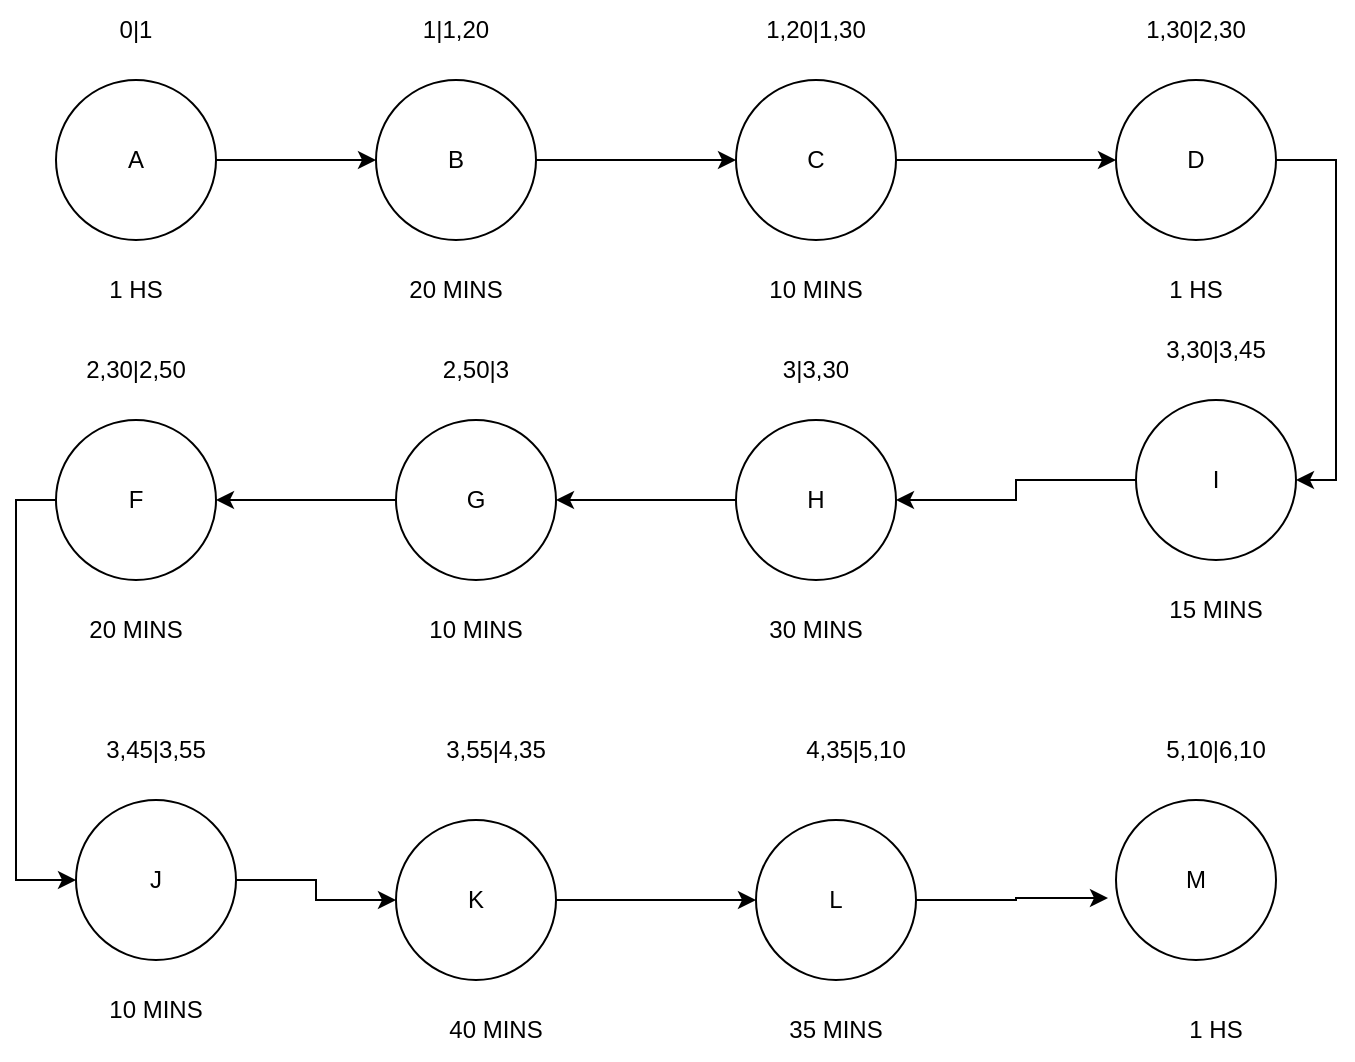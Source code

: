 <mxfile version="20.5.3" type="device"><diagram id="NaQsr-WjxyG0zhCBDdVj" name="Página-1"><mxGraphModel dx="1422" dy="729" grid="1" gridSize="10" guides="1" tooltips="1" connect="1" arrows="1" fold="1" page="1" pageScale="1" pageWidth="850" pageHeight="1100" math="0" shadow="0"><root><mxCell id="0"/><mxCell id="1" parent="0"/><mxCell id="Swcuh4k1A_MMPwbW0Td8-1" value="A" style="ellipse;whiteSpace=wrap;html=1;aspect=fixed;" vertex="1" parent="1"><mxGeometry x="160" y="110" width="80" height="80" as="geometry"/></mxCell><mxCell id="Swcuh4k1A_MMPwbW0Td8-2" value="0|1" style="text;html=1;strokeColor=none;fillColor=none;align=center;verticalAlign=middle;whiteSpace=wrap;rounded=0;" vertex="1" parent="1"><mxGeometry x="170" y="70" width="60" height="30" as="geometry"/></mxCell><mxCell id="Swcuh4k1A_MMPwbW0Td8-40" style="edgeStyle=orthogonalEdgeStyle;rounded=0;orthogonalLoop=1;jettySize=auto;html=1;entryX=0;entryY=0.5;entryDx=0;entryDy=0;" edge="1" parent="1" source="Swcuh4k1A_MMPwbW0Td8-3" target="Swcuh4k1A_MMPwbW0Td8-4"><mxGeometry relative="1" as="geometry"/></mxCell><mxCell id="Swcuh4k1A_MMPwbW0Td8-3" value="B" style="ellipse;whiteSpace=wrap;html=1;aspect=fixed;" vertex="1" parent="1"><mxGeometry x="320" y="110" width="80" height="80" as="geometry"/></mxCell><mxCell id="Swcuh4k1A_MMPwbW0Td8-41" style="edgeStyle=orthogonalEdgeStyle;rounded=0;orthogonalLoop=1;jettySize=auto;html=1;" edge="1" parent="1" source="Swcuh4k1A_MMPwbW0Td8-4" target="Swcuh4k1A_MMPwbW0Td8-5"><mxGeometry relative="1" as="geometry"/></mxCell><mxCell id="Swcuh4k1A_MMPwbW0Td8-4" value="C" style="ellipse;whiteSpace=wrap;html=1;aspect=fixed;" vertex="1" parent="1"><mxGeometry x="500" y="110" width="80" height="80" as="geometry"/></mxCell><mxCell id="Swcuh4k1A_MMPwbW0Td8-42" style="edgeStyle=orthogonalEdgeStyle;rounded=0;orthogonalLoop=1;jettySize=auto;html=1;entryX=1;entryY=0.5;entryDx=0;entryDy=0;" edge="1" parent="1" source="Swcuh4k1A_MMPwbW0Td8-5" target="Swcuh4k1A_MMPwbW0Td8-6"><mxGeometry relative="1" as="geometry"><Array as="points"><mxPoint x="800" y="150"/><mxPoint x="800" y="310"/></Array></mxGeometry></mxCell><mxCell id="Swcuh4k1A_MMPwbW0Td8-5" value="D" style="ellipse;whiteSpace=wrap;html=1;aspect=fixed;" vertex="1" parent="1"><mxGeometry x="690" y="110" width="80" height="80" as="geometry"/></mxCell><mxCell id="Swcuh4k1A_MMPwbW0Td8-43" style="edgeStyle=orthogonalEdgeStyle;rounded=0;orthogonalLoop=1;jettySize=auto;html=1;exitX=0;exitY=0.5;exitDx=0;exitDy=0;entryX=1;entryY=0.5;entryDx=0;entryDy=0;" edge="1" parent="1" source="Swcuh4k1A_MMPwbW0Td8-6" target="Swcuh4k1A_MMPwbW0Td8-7"><mxGeometry relative="1" as="geometry"/></mxCell><mxCell id="Swcuh4k1A_MMPwbW0Td8-6" value="I" style="ellipse;whiteSpace=wrap;html=1;aspect=fixed;" vertex="1" parent="1"><mxGeometry x="700" y="270" width="80" height="80" as="geometry"/></mxCell><mxCell id="Swcuh4k1A_MMPwbW0Td8-44" style="edgeStyle=orthogonalEdgeStyle;rounded=0;orthogonalLoop=1;jettySize=auto;html=1;exitX=0;exitY=0.5;exitDx=0;exitDy=0;entryX=1;entryY=0.5;entryDx=0;entryDy=0;" edge="1" parent="1" source="Swcuh4k1A_MMPwbW0Td8-7" target="Swcuh4k1A_MMPwbW0Td8-8"><mxGeometry relative="1" as="geometry"/></mxCell><mxCell id="Swcuh4k1A_MMPwbW0Td8-7" value="H" style="ellipse;whiteSpace=wrap;html=1;aspect=fixed;" vertex="1" parent="1"><mxGeometry x="500" y="280" width="80" height="80" as="geometry"/></mxCell><mxCell id="Swcuh4k1A_MMPwbW0Td8-45" style="edgeStyle=orthogonalEdgeStyle;rounded=0;orthogonalLoop=1;jettySize=auto;html=1;exitX=0;exitY=0.5;exitDx=0;exitDy=0;entryX=1;entryY=0.5;entryDx=0;entryDy=0;" edge="1" parent="1" source="Swcuh4k1A_MMPwbW0Td8-8" target="Swcuh4k1A_MMPwbW0Td8-9"><mxGeometry relative="1" as="geometry"/></mxCell><mxCell id="Swcuh4k1A_MMPwbW0Td8-8" value="G" style="ellipse;whiteSpace=wrap;html=1;aspect=fixed;" vertex="1" parent="1"><mxGeometry x="330" y="280" width="80" height="80" as="geometry"/></mxCell><mxCell id="Swcuh4k1A_MMPwbW0Td8-46" style="edgeStyle=orthogonalEdgeStyle;rounded=0;orthogonalLoop=1;jettySize=auto;html=1;exitX=0;exitY=0.5;exitDx=0;exitDy=0;entryX=0;entryY=0.5;entryDx=0;entryDy=0;" edge="1" parent="1" source="Swcuh4k1A_MMPwbW0Td8-9" target="Swcuh4k1A_MMPwbW0Td8-10"><mxGeometry relative="1" as="geometry"/></mxCell><mxCell id="Swcuh4k1A_MMPwbW0Td8-9" value="F" style="ellipse;whiteSpace=wrap;html=1;aspect=fixed;" vertex="1" parent="1"><mxGeometry x="160" y="280" width="80" height="80" as="geometry"/></mxCell><mxCell id="Swcuh4k1A_MMPwbW0Td8-47" style="edgeStyle=orthogonalEdgeStyle;rounded=0;orthogonalLoop=1;jettySize=auto;html=1;exitX=1;exitY=0.5;exitDx=0;exitDy=0;" edge="1" parent="1" source="Swcuh4k1A_MMPwbW0Td8-10" target="Swcuh4k1A_MMPwbW0Td8-11"><mxGeometry relative="1" as="geometry"/></mxCell><mxCell id="Swcuh4k1A_MMPwbW0Td8-10" value="J" style="ellipse;whiteSpace=wrap;html=1;aspect=fixed;" vertex="1" parent="1"><mxGeometry x="170" y="470" width="80" height="80" as="geometry"/></mxCell><mxCell id="Swcuh4k1A_MMPwbW0Td8-48" style="edgeStyle=orthogonalEdgeStyle;rounded=0;orthogonalLoop=1;jettySize=auto;html=1;exitX=1;exitY=0.5;exitDx=0;exitDy=0;entryX=0;entryY=0.5;entryDx=0;entryDy=0;" edge="1" parent="1" source="Swcuh4k1A_MMPwbW0Td8-11" target="Swcuh4k1A_MMPwbW0Td8-12"><mxGeometry relative="1" as="geometry"/></mxCell><mxCell id="Swcuh4k1A_MMPwbW0Td8-11" value="K" style="ellipse;whiteSpace=wrap;html=1;aspect=fixed;" vertex="1" parent="1"><mxGeometry x="330" y="480" width="80" height="80" as="geometry"/></mxCell><mxCell id="Swcuh4k1A_MMPwbW0Td8-49" style="edgeStyle=orthogonalEdgeStyle;rounded=0;orthogonalLoop=1;jettySize=auto;html=1;exitX=1;exitY=0.5;exitDx=0;exitDy=0;entryX=-0.05;entryY=0.613;entryDx=0;entryDy=0;entryPerimeter=0;" edge="1" parent="1" source="Swcuh4k1A_MMPwbW0Td8-12" target="Swcuh4k1A_MMPwbW0Td8-13"><mxGeometry relative="1" as="geometry"/></mxCell><mxCell id="Swcuh4k1A_MMPwbW0Td8-12" value="L" style="ellipse;whiteSpace=wrap;html=1;aspect=fixed;" vertex="1" parent="1"><mxGeometry x="510" y="480" width="80" height="80" as="geometry"/></mxCell><mxCell id="Swcuh4k1A_MMPwbW0Td8-13" value="M" style="ellipse;whiteSpace=wrap;html=1;aspect=fixed;" vertex="1" parent="1"><mxGeometry x="690" y="470" width="80" height="80" as="geometry"/></mxCell><mxCell id="Swcuh4k1A_MMPwbW0Td8-14" value="1|1,20" style="text;html=1;strokeColor=none;fillColor=none;align=center;verticalAlign=middle;whiteSpace=wrap;rounded=0;" vertex="1" parent="1"><mxGeometry x="330" y="70" width="60" height="30" as="geometry"/></mxCell><mxCell id="Swcuh4k1A_MMPwbW0Td8-15" value="1,20|1,30" style="text;html=1;strokeColor=none;fillColor=none;align=center;verticalAlign=middle;whiteSpace=wrap;rounded=0;" vertex="1" parent="1"><mxGeometry x="510" y="70" width="60" height="30" as="geometry"/></mxCell><mxCell id="Swcuh4k1A_MMPwbW0Td8-16" value="1,30|2,30" style="text;html=1;strokeColor=none;fillColor=none;align=center;verticalAlign=middle;whiteSpace=wrap;rounded=0;" vertex="1" parent="1"><mxGeometry x="700" y="70" width="60" height="30" as="geometry"/></mxCell><mxCell id="Swcuh4k1A_MMPwbW0Td8-17" value="2,30|2,50" style="text;html=1;strokeColor=none;fillColor=none;align=center;verticalAlign=middle;whiteSpace=wrap;rounded=0;" vertex="1" parent="1"><mxGeometry x="170" y="240" width="60" height="30" as="geometry"/></mxCell><mxCell id="Swcuh4k1A_MMPwbW0Td8-19" value="2,50|3" style="text;html=1;strokeColor=none;fillColor=none;align=center;verticalAlign=middle;whiteSpace=wrap;rounded=0;" vertex="1" parent="1"><mxGeometry x="340" y="240" width="60" height="30" as="geometry"/></mxCell><mxCell id="Swcuh4k1A_MMPwbW0Td8-20" value="3|3,30" style="text;html=1;strokeColor=none;fillColor=none;align=center;verticalAlign=middle;whiteSpace=wrap;rounded=0;" vertex="1" parent="1"><mxGeometry x="510" y="240" width="60" height="30" as="geometry"/></mxCell><mxCell id="Swcuh4k1A_MMPwbW0Td8-21" value="3,30|3,45" style="text;html=1;strokeColor=none;fillColor=none;align=center;verticalAlign=middle;whiteSpace=wrap;rounded=0;" vertex="1" parent="1"><mxGeometry x="710" y="230" width="60" height="30" as="geometry"/></mxCell><mxCell id="Swcuh4k1A_MMPwbW0Td8-22" value="3,45|3,55" style="text;html=1;strokeColor=none;fillColor=none;align=center;verticalAlign=middle;whiteSpace=wrap;rounded=0;" vertex="1" parent="1"><mxGeometry x="180" y="430" width="60" height="30" as="geometry"/></mxCell><mxCell id="Swcuh4k1A_MMPwbW0Td8-23" value="3,55|4,35" style="text;html=1;strokeColor=none;fillColor=none;align=center;verticalAlign=middle;whiteSpace=wrap;rounded=0;" vertex="1" parent="1"><mxGeometry x="350" y="430" width="60" height="30" as="geometry"/></mxCell><mxCell id="Swcuh4k1A_MMPwbW0Td8-24" value="4,35|5,10" style="text;html=1;strokeColor=none;fillColor=none;align=center;verticalAlign=middle;whiteSpace=wrap;rounded=0;" vertex="1" parent="1"><mxGeometry x="530" y="430" width="60" height="30" as="geometry"/></mxCell><mxCell id="Swcuh4k1A_MMPwbW0Td8-25" value="5,10|6,10" style="text;html=1;strokeColor=none;fillColor=none;align=center;verticalAlign=middle;whiteSpace=wrap;rounded=0;" vertex="1" parent="1"><mxGeometry x="710" y="430" width="60" height="30" as="geometry"/></mxCell><mxCell id="Swcuh4k1A_MMPwbW0Td8-26" value="1 HS" style="text;html=1;strokeColor=none;fillColor=none;align=center;verticalAlign=middle;whiteSpace=wrap;rounded=0;" vertex="1" parent="1"><mxGeometry x="710" y="570" width="60" height="30" as="geometry"/></mxCell><mxCell id="Swcuh4k1A_MMPwbW0Td8-27" value="35 MINS" style="text;html=1;strokeColor=none;fillColor=none;align=center;verticalAlign=middle;whiteSpace=wrap;rounded=0;" vertex="1" parent="1"><mxGeometry x="520" y="570" width="60" height="30" as="geometry"/></mxCell><mxCell id="Swcuh4k1A_MMPwbW0Td8-28" value="40 MINS" style="text;html=1;strokeColor=none;fillColor=none;align=center;verticalAlign=middle;whiteSpace=wrap;rounded=0;" vertex="1" parent="1"><mxGeometry x="350" y="570" width="60" height="30" as="geometry"/></mxCell><mxCell id="Swcuh4k1A_MMPwbW0Td8-29" value="10 MINS" style="text;html=1;strokeColor=none;fillColor=none;align=center;verticalAlign=middle;whiteSpace=wrap;rounded=0;" vertex="1" parent="1"><mxGeometry x="180" y="560" width="60" height="30" as="geometry"/></mxCell><mxCell id="Swcuh4k1A_MMPwbW0Td8-30" value="15 MINS" style="text;html=1;strokeColor=none;fillColor=none;align=center;verticalAlign=middle;whiteSpace=wrap;rounded=0;" vertex="1" parent="1"><mxGeometry x="710" y="360" width="60" height="30" as="geometry"/></mxCell><mxCell id="Swcuh4k1A_MMPwbW0Td8-31" value="30 MINS" style="text;html=1;strokeColor=none;fillColor=none;align=center;verticalAlign=middle;whiteSpace=wrap;rounded=0;" vertex="1" parent="1"><mxGeometry x="510" y="370" width="60" height="30" as="geometry"/></mxCell><mxCell id="Swcuh4k1A_MMPwbW0Td8-32" value="10 MINS" style="text;html=1;strokeColor=none;fillColor=none;align=center;verticalAlign=middle;whiteSpace=wrap;rounded=0;" vertex="1" parent="1"><mxGeometry x="340" y="370" width="60" height="30" as="geometry"/></mxCell><mxCell id="Swcuh4k1A_MMPwbW0Td8-33" value="20 MINS" style="text;html=1;strokeColor=none;fillColor=none;align=center;verticalAlign=middle;whiteSpace=wrap;rounded=0;" vertex="1" parent="1"><mxGeometry x="170" y="370" width="60" height="30" as="geometry"/></mxCell><mxCell id="Swcuh4k1A_MMPwbW0Td8-34" value="1 HS" style="text;html=1;strokeColor=none;fillColor=none;align=center;verticalAlign=middle;whiteSpace=wrap;rounded=0;" vertex="1" parent="1"><mxGeometry x="700" y="200" width="60" height="30" as="geometry"/></mxCell><mxCell id="Swcuh4k1A_MMPwbW0Td8-35" value="10 MINS" style="text;html=1;strokeColor=none;fillColor=none;align=center;verticalAlign=middle;whiteSpace=wrap;rounded=0;" vertex="1" parent="1"><mxGeometry x="510" y="200" width="60" height="30" as="geometry"/></mxCell><mxCell id="Swcuh4k1A_MMPwbW0Td8-36" value="20 MINS" style="text;html=1;strokeColor=none;fillColor=none;align=center;verticalAlign=middle;whiteSpace=wrap;rounded=0;" vertex="1" parent="1"><mxGeometry x="330" y="200" width="60" height="30" as="geometry"/></mxCell><mxCell id="Swcuh4k1A_MMPwbW0Td8-37" value="1 HS" style="text;html=1;strokeColor=none;fillColor=none;align=center;verticalAlign=middle;whiteSpace=wrap;rounded=0;" vertex="1" parent="1"><mxGeometry x="170" y="200" width="60" height="30" as="geometry"/></mxCell><mxCell id="Swcuh4k1A_MMPwbW0Td8-38" value="" style="endArrow=classic;html=1;rounded=0;exitX=1;exitY=0.5;exitDx=0;exitDy=0;entryX=0;entryY=0.5;entryDx=0;entryDy=0;" edge="1" parent="1" source="Swcuh4k1A_MMPwbW0Td8-1" target="Swcuh4k1A_MMPwbW0Td8-3"><mxGeometry width="50" height="50" relative="1" as="geometry"><mxPoint x="250" y="170" as="sourcePoint"/><mxPoint x="300" y="120" as="targetPoint"/></mxGeometry></mxCell></root></mxGraphModel></diagram></mxfile>